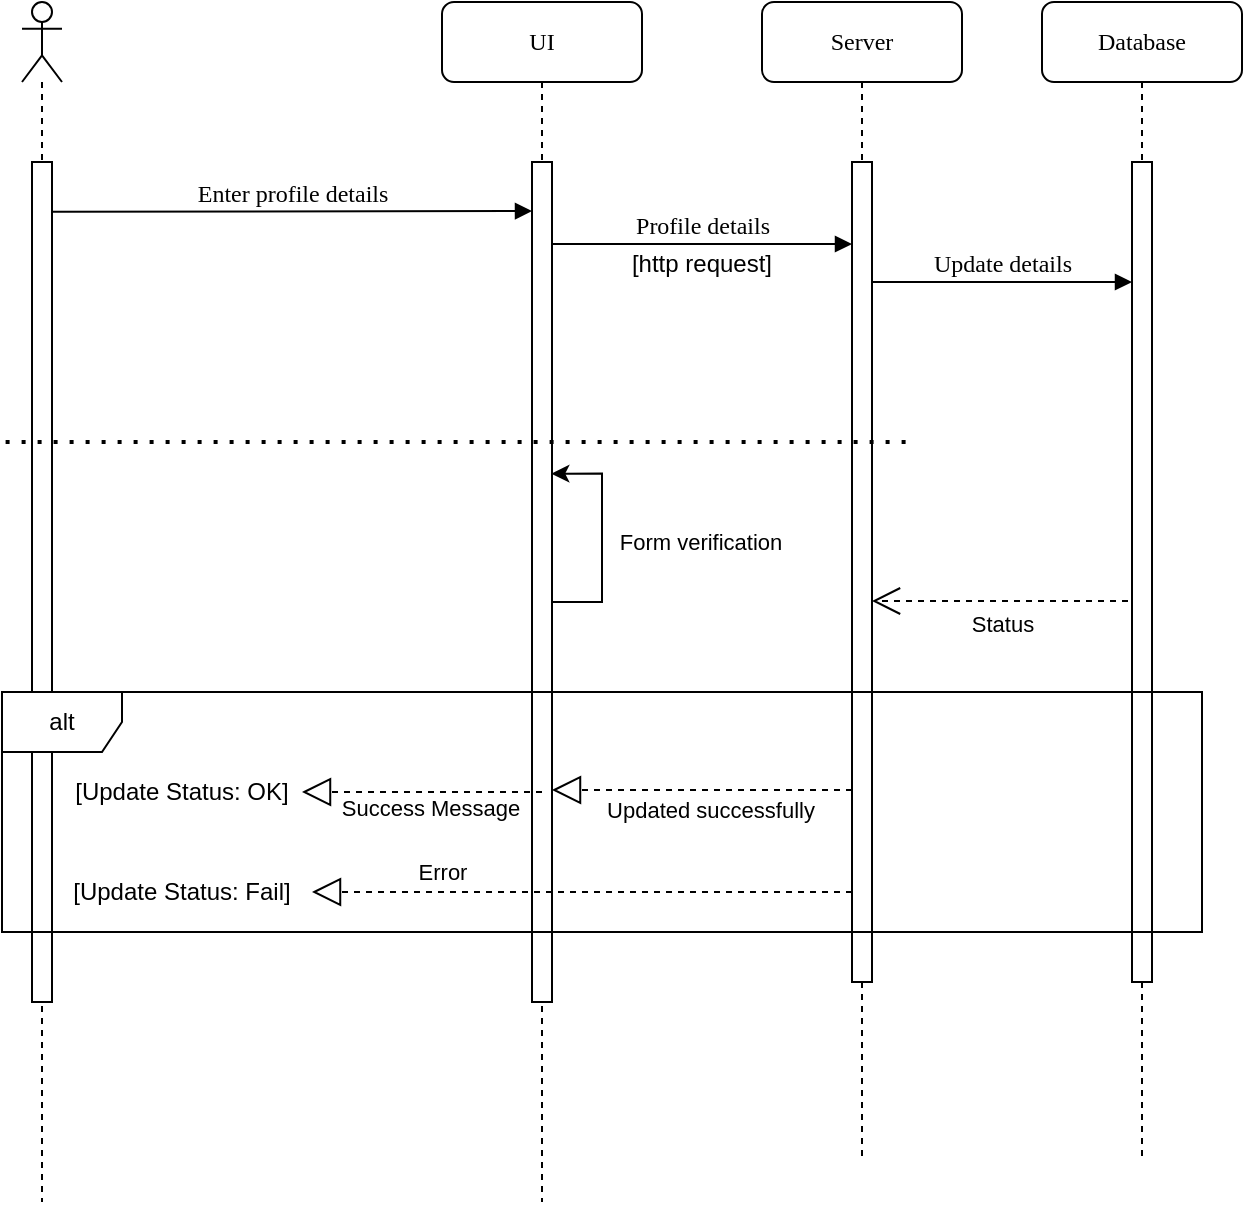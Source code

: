 <mxfile version="26.0.11">
  <diagram name="Page-1" id="HcTifj8eDOoPDBD9C9sM">
    <mxGraphModel dx="794" dy="458" grid="1" gridSize="10" guides="1" tooltips="1" connect="1" arrows="1" fold="1" page="1" pageScale="1" pageWidth="1100" pageHeight="850" math="0" shadow="0">
      <root>
        <mxCell id="0" />
        <mxCell id="1" parent="0" />
        <mxCell id="76cfWFmHfnDh-J4u0wdx-2" value="" style="shape=umlLifeline;perimeter=lifelinePerimeter;whiteSpace=wrap;html=1;container=1;dropTarget=0;collapsible=0;recursiveResize=0;outlineConnect=0;portConstraint=eastwest;newEdgeStyle={&quot;curved&quot;:0,&quot;rounded&quot;:0};participant=umlActor;" vertex="1" parent="1">
          <mxGeometry x="30" y="80" width="20" height="600" as="geometry" />
        </mxCell>
        <mxCell id="76cfWFmHfnDh-J4u0wdx-3" value="" style="html=1;points=[];perimeter=orthogonalPerimeter;rounded=0;shadow=0;comic=0;labelBackgroundColor=none;strokeWidth=1;fontFamily=Verdana;fontSize=12;align=center;" vertex="1" parent="1">
          <mxGeometry x="35" y="160" width="10" height="420" as="geometry" />
        </mxCell>
        <mxCell id="76cfWFmHfnDh-J4u0wdx-4" value="UI" style="shape=umlLifeline;perimeter=lifelinePerimeter;whiteSpace=wrap;html=1;container=1;collapsible=0;recursiveResize=0;outlineConnect=0;rounded=1;shadow=0;comic=0;labelBackgroundColor=none;strokeWidth=1;fontFamily=Verdana;fontSize=12;align=center;" vertex="1" parent="1">
          <mxGeometry x="240" y="80" width="100" height="600" as="geometry" />
        </mxCell>
        <mxCell id="76cfWFmHfnDh-J4u0wdx-32" style="edgeStyle=orthogonalEdgeStyle;rounded=0;orthogonalLoop=1;jettySize=auto;html=1;entryX=0.967;entryY=0.371;entryDx=0;entryDy=0;entryPerimeter=0;" edge="1" parent="76cfWFmHfnDh-J4u0wdx-4" source="76cfWFmHfnDh-J4u0wdx-5" target="76cfWFmHfnDh-J4u0wdx-5">
          <mxGeometry relative="1" as="geometry">
            <mxPoint x="120" y="250" as="targetPoint" />
            <Array as="points">
              <mxPoint x="80" y="300" />
              <mxPoint x="80" y="236" />
            </Array>
          </mxGeometry>
        </mxCell>
        <mxCell id="76cfWFmHfnDh-J4u0wdx-5" value="" style="html=1;points=[];perimeter=orthogonalPerimeter;rounded=0;shadow=0;comic=0;labelBackgroundColor=none;strokeWidth=1;fontFamily=Verdana;fontSize=12;align=center;" vertex="1" parent="76cfWFmHfnDh-J4u0wdx-4">
          <mxGeometry x="45" y="80" width="10" height="420" as="geometry" />
        </mxCell>
        <mxCell id="76cfWFmHfnDh-J4u0wdx-6" value="" style="endArrow=block;dashed=1;endFill=0;endSize=12;html=1;rounded=0;" edge="1" parent="76cfWFmHfnDh-J4u0wdx-4">
          <mxGeometry width="160" relative="1" as="geometry">
            <mxPoint x="205" y="394" as="sourcePoint" />
            <mxPoint x="55" y="394" as="targetPoint" />
          </mxGeometry>
        </mxCell>
        <mxCell id="76cfWFmHfnDh-J4u0wdx-7" value="Updated successfully" style="edgeLabel;html=1;align=center;verticalAlign=middle;resizable=0;points=[];" connectable="0" vertex="1" parent="76cfWFmHfnDh-J4u0wdx-6">
          <mxGeometry x="-0.102" y="3" relative="1" as="geometry">
            <mxPoint x="-4" y="7" as="offset" />
          </mxGeometry>
        </mxCell>
        <mxCell id="76cfWFmHfnDh-J4u0wdx-8" value="Enter profile details" style="html=1;verticalAlign=bottom;endArrow=block;labelBackgroundColor=none;fontFamily=Verdana;fontSize=12;edgeStyle=elbowEdgeStyle;elbow=vertical;exitX=1.033;exitY=0.095;exitDx=0;exitDy=0;exitPerimeter=0;" edge="1" parent="76cfWFmHfnDh-J4u0wdx-4">
          <mxGeometry relative="1" as="geometry">
            <mxPoint x="-194.67" y="104.9" as="sourcePoint" />
            <mxPoint x="45" y="104" as="targetPoint" />
          </mxGeometry>
        </mxCell>
        <mxCell id="76cfWFmHfnDh-J4u0wdx-9" value="Server" style="shape=umlLifeline;perimeter=lifelinePerimeter;whiteSpace=wrap;html=1;container=1;collapsible=0;recursiveResize=0;outlineConnect=0;rounded=1;shadow=0;comic=0;labelBackgroundColor=none;strokeWidth=1;fontFamily=Verdana;fontSize=12;align=center;" vertex="1" parent="1">
          <mxGeometry x="400" y="80" width="100" height="580" as="geometry" />
        </mxCell>
        <mxCell id="76cfWFmHfnDh-J4u0wdx-10" value="" style="html=1;points=[];perimeter=orthogonalPerimeter;rounded=0;shadow=0;comic=0;labelBackgroundColor=none;strokeWidth=1;fontFamily=Verdana;fontSize=12;align=center;" vertex="1" parent="76cfWFmHfnDh-J4u0wdx-9">
          <mxGeometry x="45" y="80" width="10" height="410" as="geometry" />
        </mxCell>
        <mxCell id="76cfWFmHfnDh-J4u0wdx-11" value="Status" style="endArrow=open;endSize=12;dashed=1;html=1;rounded=0;" edge="1" parent="76cfWFmHfnDh-J4u0wdx-9">
          <mxGeometry x="0.071" y="11" width="160" relative="1" as="geometry">
            <mxPoint x="195" y="299.5" as="sourcePoint" />
            <mxPoint x="55" y="299.5" as="targetPoint" />
            <mxPoint as="offset" />
          </mxGeometry>
        </mxCell>
        <mxCell id="76cfWFmHfnDh-J4u0wdx-12" value="Database" style="shape=umlLifeline;perimeter=lifelinePerimeter;whiteSpace=wrap;html=1;container=1;collapsible=0;recursiveResize=0;outlineConnect=0;rounded=1;shadow=0;comic=0;labelBackgroundColor=none;strokeWidth=1;fontFamily=Verdana;fontSize=12;align=center;" vertex="1" parent="1">
          <mxGeometry x="540" y="80" width="100" height="580" as="geometry" />
        </mxCell>
        <mxCell id="76cfWFmHfnDh-J4u0wdx-13" value="" style="html=1;points=[];perimeter=orthogonalPerimeter;rounded=0;shadow=0;comic=0;labelBackgroundColor=none;strokeWidth=1;fontFamily=Verdana;fontSize=12;align=center;" vertex="1" parent="1">
          <mxGeometry x="585" y="160" width="10" height="410" as="geometry" />
        </mxCell>
        <mxCell id="76cfWFmHfnDh-J4u0wdx-14" value="Update details" style="html=1;verticalAlign=bottom;endArrow=block;labelBackgroundColor=none;fontFamily=Verdana;fontSize=12;edgeStyle=elbowEdgeStyle;elbow=vertical;" edge="1" parent="1" source="76cfWFmHfnDh-J4u0wdx-10" target="76cfWFmHfnDh-J4u0wdx-13">
          <mxGeometry relative="1" as="geometry">
            <mxPoint x="510" y="220" as="sourcePoint" />
            <Array as="points">
              <mxPoint x="460" y="220" />
            </Array>
          </mxGeometry>
        </mxCell>
        <mxCell id="76cfWFmHfnDh-J4u0wdx-15" value="Profile details" style="html=1;verticalAlign=bottom;endArrow=block;entryX=0;entryY=0;labelBackgroundColor=none;fontFamily=Verdana;fontSize=12;edgeStyle=elbowEdgeStyle;elbow=vertical;" edge="1" parent="1">
          <mxGeometry relative="1" as="geometry">
            <mxPoint x="295" y="201" as="sourcePoint" />
            <mxPoint x="445" y="201.0" as="targetPoint" />
          </mxGeometry>
        </mxCell>
        <mxCell id="76cfWFmHfnDh-J4u0wdx-16" value="[http request]" style="text;strokeColor=none;align=center;fillColor=none;html=1;verticalAlign=middle;whiteSpace=wrap;rounded=0;" vertex="1" parent="1">
          <mxGeometry x="330" y="200" width="80" height="22" as="geometry" />
        </mxCell>
        <mxCell id="76cfWFmHfnDh-J4u0wdx-20" value="" style="endArrow=none;dashed=1;html=1;dashPattern=1 3;strokeWidth=2;rounded=0;entryX=1.004;entryY=0.5;entryDx=0;entryDy=0;entryPerimeter=0;exitX=0.004;exitY=0.5;exitDx=0;exitDy=0;exitPerimeter=0;" edge="1" parent="1">
          <mxGeometry width="50" height="50" relative="1" as="geometry">
            <mxPoint x="21.8" y="300" as="sourcePoint" />
            <mxPoint x="471.8" y="300" as="targetPoint" />
          </mxGeometry>
        </mxCell>
        <mxCell id="76cfWFmHfnDh-J4u0wdx-24" value="alt" style="shape=umlFrame;whiteSpace=wrap;html=1;pointerEvents=0;" vertex="1" parent="1">
          <mxGeometry x="20" y="425" width="600" height="120" as="geometry" />
        </mxCell>
        <mxCell id="76cfWFmHfnDh-J4u0wdx-25" value="[Update Status: OK]" style="text;strokeColor=none;align=center;fillColor=none;html=1;verticalAlign=middle;whiteSpace=wrap;rounded=0;" vertex="1" parent="1">
          <mxGeometry x="50" y="460" width="120" height="30" as="geometry" />
        </mxCell>
        <mxCell id="76cfWFmHfnDh-J4u0wdx-26" value="" style="endArrow=block;dashed=1;endFill=0;endSize=12;html=1;rounded=0;" edge="1" parent="1">
          <mxGeometry width="160" relative="1" as="geometry">
            <mxPoint x="290" y="475" as="sourcePoint" />
            <mxPoint x="170" y="475" as="targetPoint" />
          </mxGeometry>
        </mxCell>
        <mxCell id="76cfWFmHfnDh-J4u0wdx-27" value="Error" style="edgeLabel;html=1;align=center;verticalAlign=middle;resizable=0;points=[];" connectable="0" vertex="1" parent="76cfWFmHfnDh-J4u0wdx-26">
          <mxGeometry x="-0.167" y="1" relative="1" as="geometry">
            <mxPoint y="39" as="offset" />
          </mxGeometry>
        </mxCell>
        <mxCell id="76cfWFmHfnDh-J4u0wdx-28" value="Success Message" style="edgeLabel;html=1;align=center;verticalAlign=middle;resizable=0;points=[];" connectable="0" vertex="1" parent="76cfWFmHfnDh-J4u0wdx-26">
          <mxGeometry x="-0.12" y="4" relative="1" as="geometry">
            <mxPoint x="-3" y="4" as="offset" />
          </mxGeometry>
        </mxCell>
        <mxCell id="76cfWFmHfnDh-J4u0wdx-29" value="[Update Status: Fail]" style="text;strokeColor=none;align=center;fillColor=none;html=1;verticalAlign=middle;whiteSpace=wrap;rounded=0;" vertex="1" parent="1">
          <mxGeometry x="45" y="510" width="130" height="30" as="geometry" />
        </mxCell>
        <mxCell id="76cfWFmHfnDh-J4u0wdx-30" value="" style="endArrow=block;dashed=1;endFill=0;endSize=12;html=1;rounded=0;entryX=1;entryY=0.5;entryDx=0;entryDy=0;" edge="1" parent="1" source="76cfWFmHfnDh-J4u0wdx-10" target="76cfWFmHfnDh-J4u0wdx-29">
          <mxGeometry width="160" relative="1" as="geometry">
            <mxPoint x="290" y="340" as="sourcePoint" />
            <mxPoint x="450" y="340" as="targetPoint" />
          </mxGeometry>
        </mxCell>
        <mxCell id="76cfWFmHfnDh-J4u0wdx-33" value="Form verification" style="edgeLabel;html=1;align=center;verticalAlign=middle;resizable=0;points=[];" connectable="0" vertex="1" parent="1">
          <mxGeometry x="380" y="350" as="geometry">
            <mxPoint x="-11" as="offset" />
          </mxGeometry>
        </mxCell>
      </root>
    </mxGraphModel>
  </diagram>
</mxfile>
